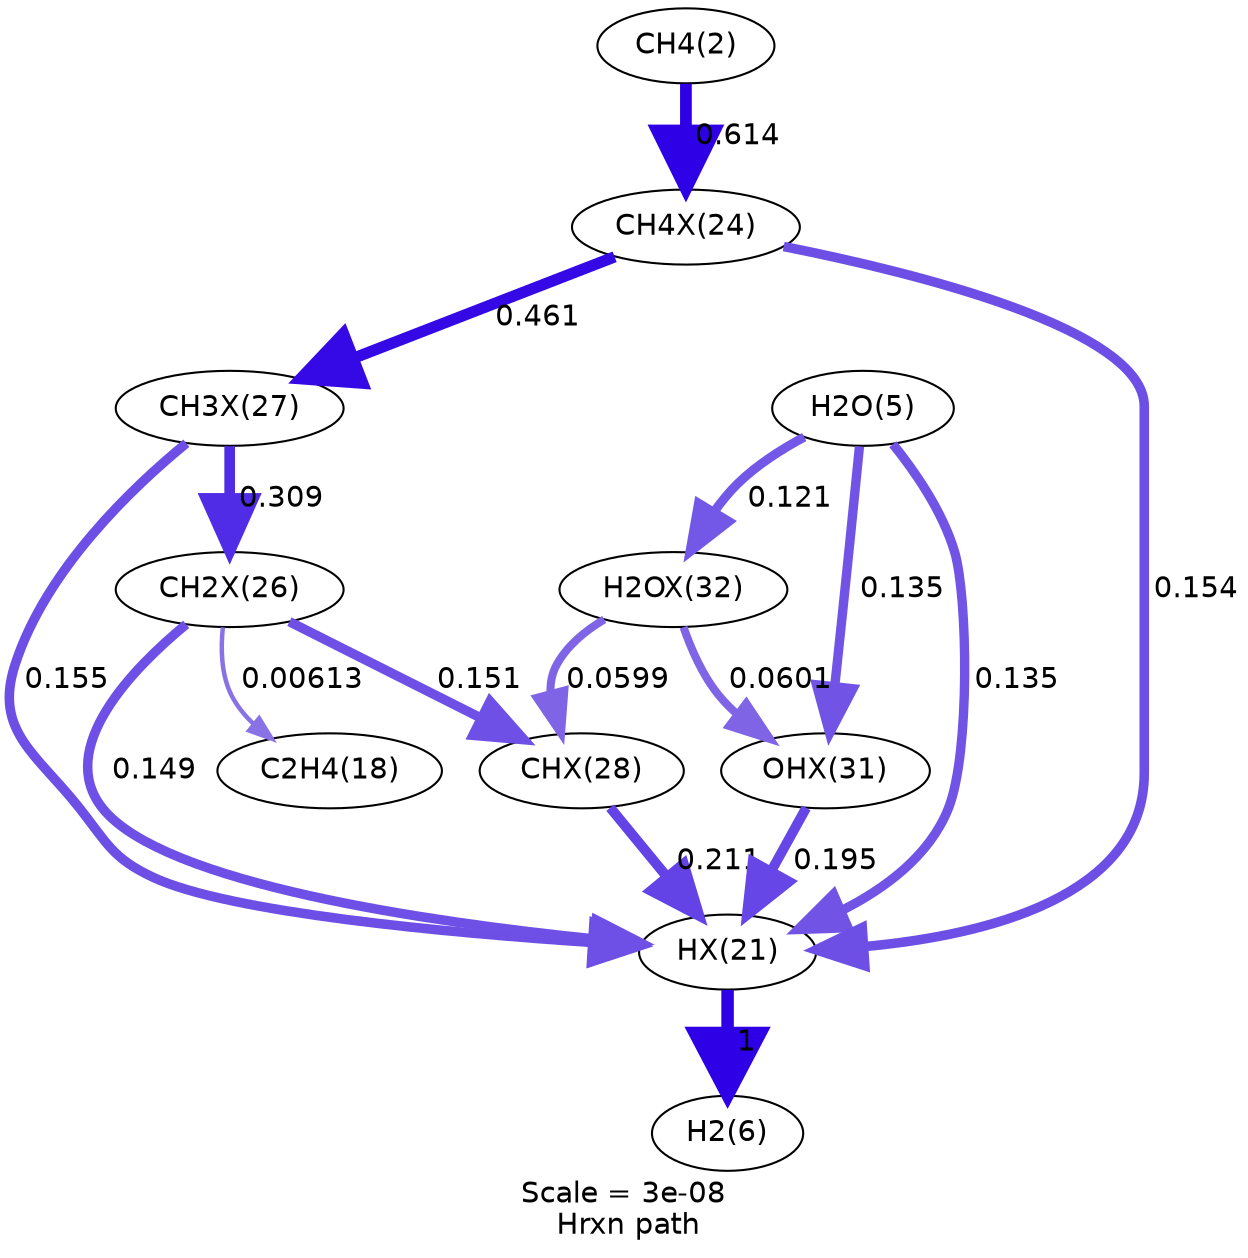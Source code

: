 digraph reaction_paths {
center=1;
s1 -> s27[fontname="Helvetica", penwidth=6, arrowsize=3, color="0.7, 1.5, 0.9"
, label=" 1"];
s7 -> s1[fontname="Helvetica", penwidth=4.59, arrowsize=2.3, color="0.7, 0.655, 0.9"
, label=" 0.155"];
s6 -> s1[fontname="Helvetica", penwidth=4.56, arrowsize=2.28, color="0.7, 0.649, 0.9"
, label=" 0.149"];
s8 -> s1[fontname="Helvetica", penwidth=4.83, arrowsize=2.41, color="0.7, 0.711, 0.9"
, label=" 0.211"];
s11 -> s1[fontname="Helvetica", penwidth=4.77, arrowsize=2.38, color="0.7, 0.695, 0.9"
, label=" 0.195"];
s26 -> s1[fontname="Helvetica", penwidth=4.49, arrowsize=2.24, color="0.7, 0.635, 0.9"
, label=" 0.135"];
s4 -> s1[fontname="Helvetica", penwidth=4.59, arrowsize=2.29, color="0.7, 0.654, 0.9"
, label=" 0.154"];
s23 -> s4[fontname="Helvetica", penwidth=5.63, arrowsize=2.82, color="0.7, 1.11, 0.9"
, label=" 0.614"];
s7 -> s6[fontname="Helvetica", penwidth=5.11, arrowsize=2.56, color="0.7, 0.809, 0.9"
, label=" 0.309"];
s4 -> s7[fontname="Helvetica", penwidth=5.41, arrowsize=2.71, color="0.7, 0.961, 0.9"
, label=" 0.461"];
s6 -> s8[fontname="Helvetica", penwidth=4.57, arrowsize=2.29, color="0.7, 0.651, 0.9"
, label=" 0.151"];
s6 -> s39[fontname="Helvetica", penwidth=2.15, arrowsize=1.08, color="0.7, 0.506, 0.9"
, label=" 0.00613"];
s12 -> s8[fontname="Helvetica", penwidth=3.88, arrowsize=1.94, color="0.7, 0.56, 0.9"
, label=" 0.0599"];
s26 -> s11[fontname="Helvetica", penwidth=4.49, arrowsize=2.24, color="0.7, 0.635, 0.9"
, label=" 0.135"];
s12 -> s11[fontname="Helvetica", penwidth=3.88, arrowsize=1.94, color="0.7, 0.56, 0.9"
, label=" 0.0601"];
s26 -> s12[fontname="Helvetica", penwidth=4.4, arrowsize=2.2, color="0.7, 0.621, 0.9"
, label=" 0.121"];
s1 [ fontname="Helvetica", label="HX(21)"];
s4 [ fontname="Helvetica", label="CH4X(24)"];
s6 [ fontname="Helvetica", label="CH2X(26)"];
s7 [ fontname="Helvetica", label="CH3X(27)"];
s8 [ fontname="Helvetica", label="CHX(28)"];
s11 [ fontname="Helvetica", label="OHX(31)"];
s12 [ fontname="Helvetica", label="H2OX(32)"];
s23 [ fontname="Helvetica", label="CH4(2)"];
s26 [ fontname="Helvetica", label="H2O(5)"];
s27 [ fontname="Helvetica", label="H2(6)"];
s39 [ fontname="Helvetica", label="C2H4(18)"];
 label = "Scale = 3e-08\l Hrxn path";
 fontname = "Helvetica";
}

